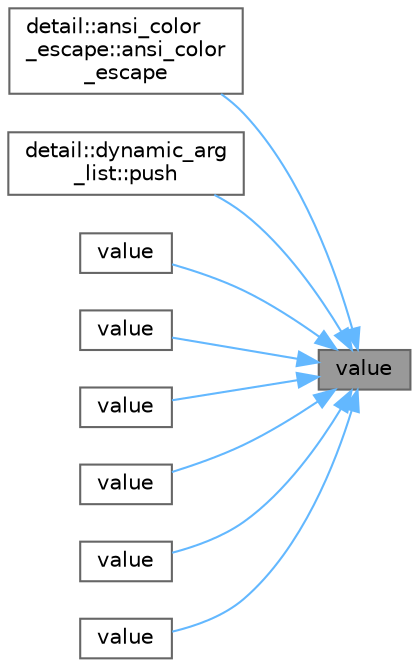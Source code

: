 digraph "value"
{
 // LATEX_PDF_SIZE
  bgcolor="transparent";
  edge [fontname=Helvetica,fontsize=10,labelfontname=Helvetica,labelfontsize=10];
  node [fontname=Helvetica,fontsize=10,shape=box,height=0.2,width=0.4];
  rankdir="RL";
  Node1 [id="Node000001",label="value",height=0.2,width=0.4,color="gray40", fillcolor="grey60", style="filled", fontcolor="black",tooltip=" "];
  Node1 -> Node2 [id="edge1_Node000001_Node000002",dir="back",color="steelblue1",style="solid",tooltip=" "];
  Node2 [id="Node000002",label="detail::ansi_color\l_escape::ansi_color\l_escape",height=0.2,width=0.4,color="grey40", fillcolor="white", style="filled",URL="$structdetail_1_1ansi__color__escape.html#aa6f0743b8dbb4142e4c6993506d94a0f",tooltip=" "];
  Node1 -> Node3 [id="edge2_Node000001_Node000003",dir="back",color="steelblue1",style="solid",tooltip=" "];
  Node3 [id="Node000003",label="detail::dynamic_arg\l_list::push",height=0.2,width=0.4,color="grey40", fillcolor="white", style="filled",URL="$classdetail_1_1dynamic__arg__list.html#a5c6d9f65b7d0c24eca0a37a5e467bb6d",tooltip=" "];
  Node1 -> Node4 [id="edge3_Node000001_Node000004",dir="back",color="steelblue1",style="solid",tooltip=" "];
  Node4 [id="Node000004",label="value",height=0.2,width=0.4,color="grey40", fillcolor="white", style="filled",URL="$classdetail_1_1value.html#adb7e25cfe6c70d1a7fbfb0539918bec8",tooltip=" "];
  Node1 -> Node5 [id="edge4_Node000001_Node000005",dir="back",color="steelblue1",style="solid",tooltip=" "];
  Node5 [id="Node000005",label="value",height=0.2,width=0.4,color="grey40", fillcolor="white", style="filled",URL="$classdetail_1_1value.html#a684ee9d6e9bbdac13078b81b3a66aca5",tooltip=" "];
  Node1 -> Node6 [id="edge5_Node000001_Node000006",dir="back",color="steelblue1",style="solid",tooltip=" "];
  Node6 [id="Node000006",label="value",height=0.2,width=0.4,color="grey40", fillcolor="white", style="filled",URL="$classdetail_1_1value.html#a3d13d608f10c91a8b1f702f015326cb2",tooltip=" "];
  Node1 -> Node7 [id="edge6_Node000001_Node000007",dir="back",color="steelblue1",style="solid",tooltip=" "];
  Node7 [id="Node000007",label="value",height=0.2,width=0.4,color="grey40", fillcolor="white", style="filled",URL="$classdetail_1_1value.html#aa62a941fdb15933dd08f40f4b62fcd59",tooltip=" "];
  Node1 -> Node8 [id="edge7_Node000001_Node000008",dir="back",color="steelblue1",style="solid",tooltip=" "];
  Node8 [id="Node000008",label="value",height=0.2,width=0.4,color="grey40", fillcolor="white", style="filled",URL="$classdetail_1_1value.html#adc6bb2d01aab8bae44ec65c17035a8cb",tooltip=" "];
  Node1 -> Node9 [id="edge8_Node000001_Node000009",dir="back",color="steelblue1",style="solid",tooltip=" "];
  Node9 [id="Node000009",label="value",height=0.2,width=0.4,color="grey40", fillcolor="white", style="filled",URL="$classdetail_1_1value.html#a18c4106c2261d44bef4e464f6e21f26a",tooltip=" "];
}

